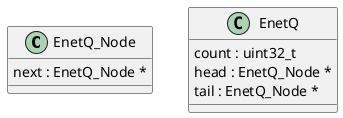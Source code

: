 @startuml

class EnetQ_Node
EnetQ_Node : next : EnetQ_Node *

class EnetQ
EnetQ : count : uint32_t
EnetQ : head : EnetQ_Node *
EnetQ : tail : EnetQ_Node *

@enduml
